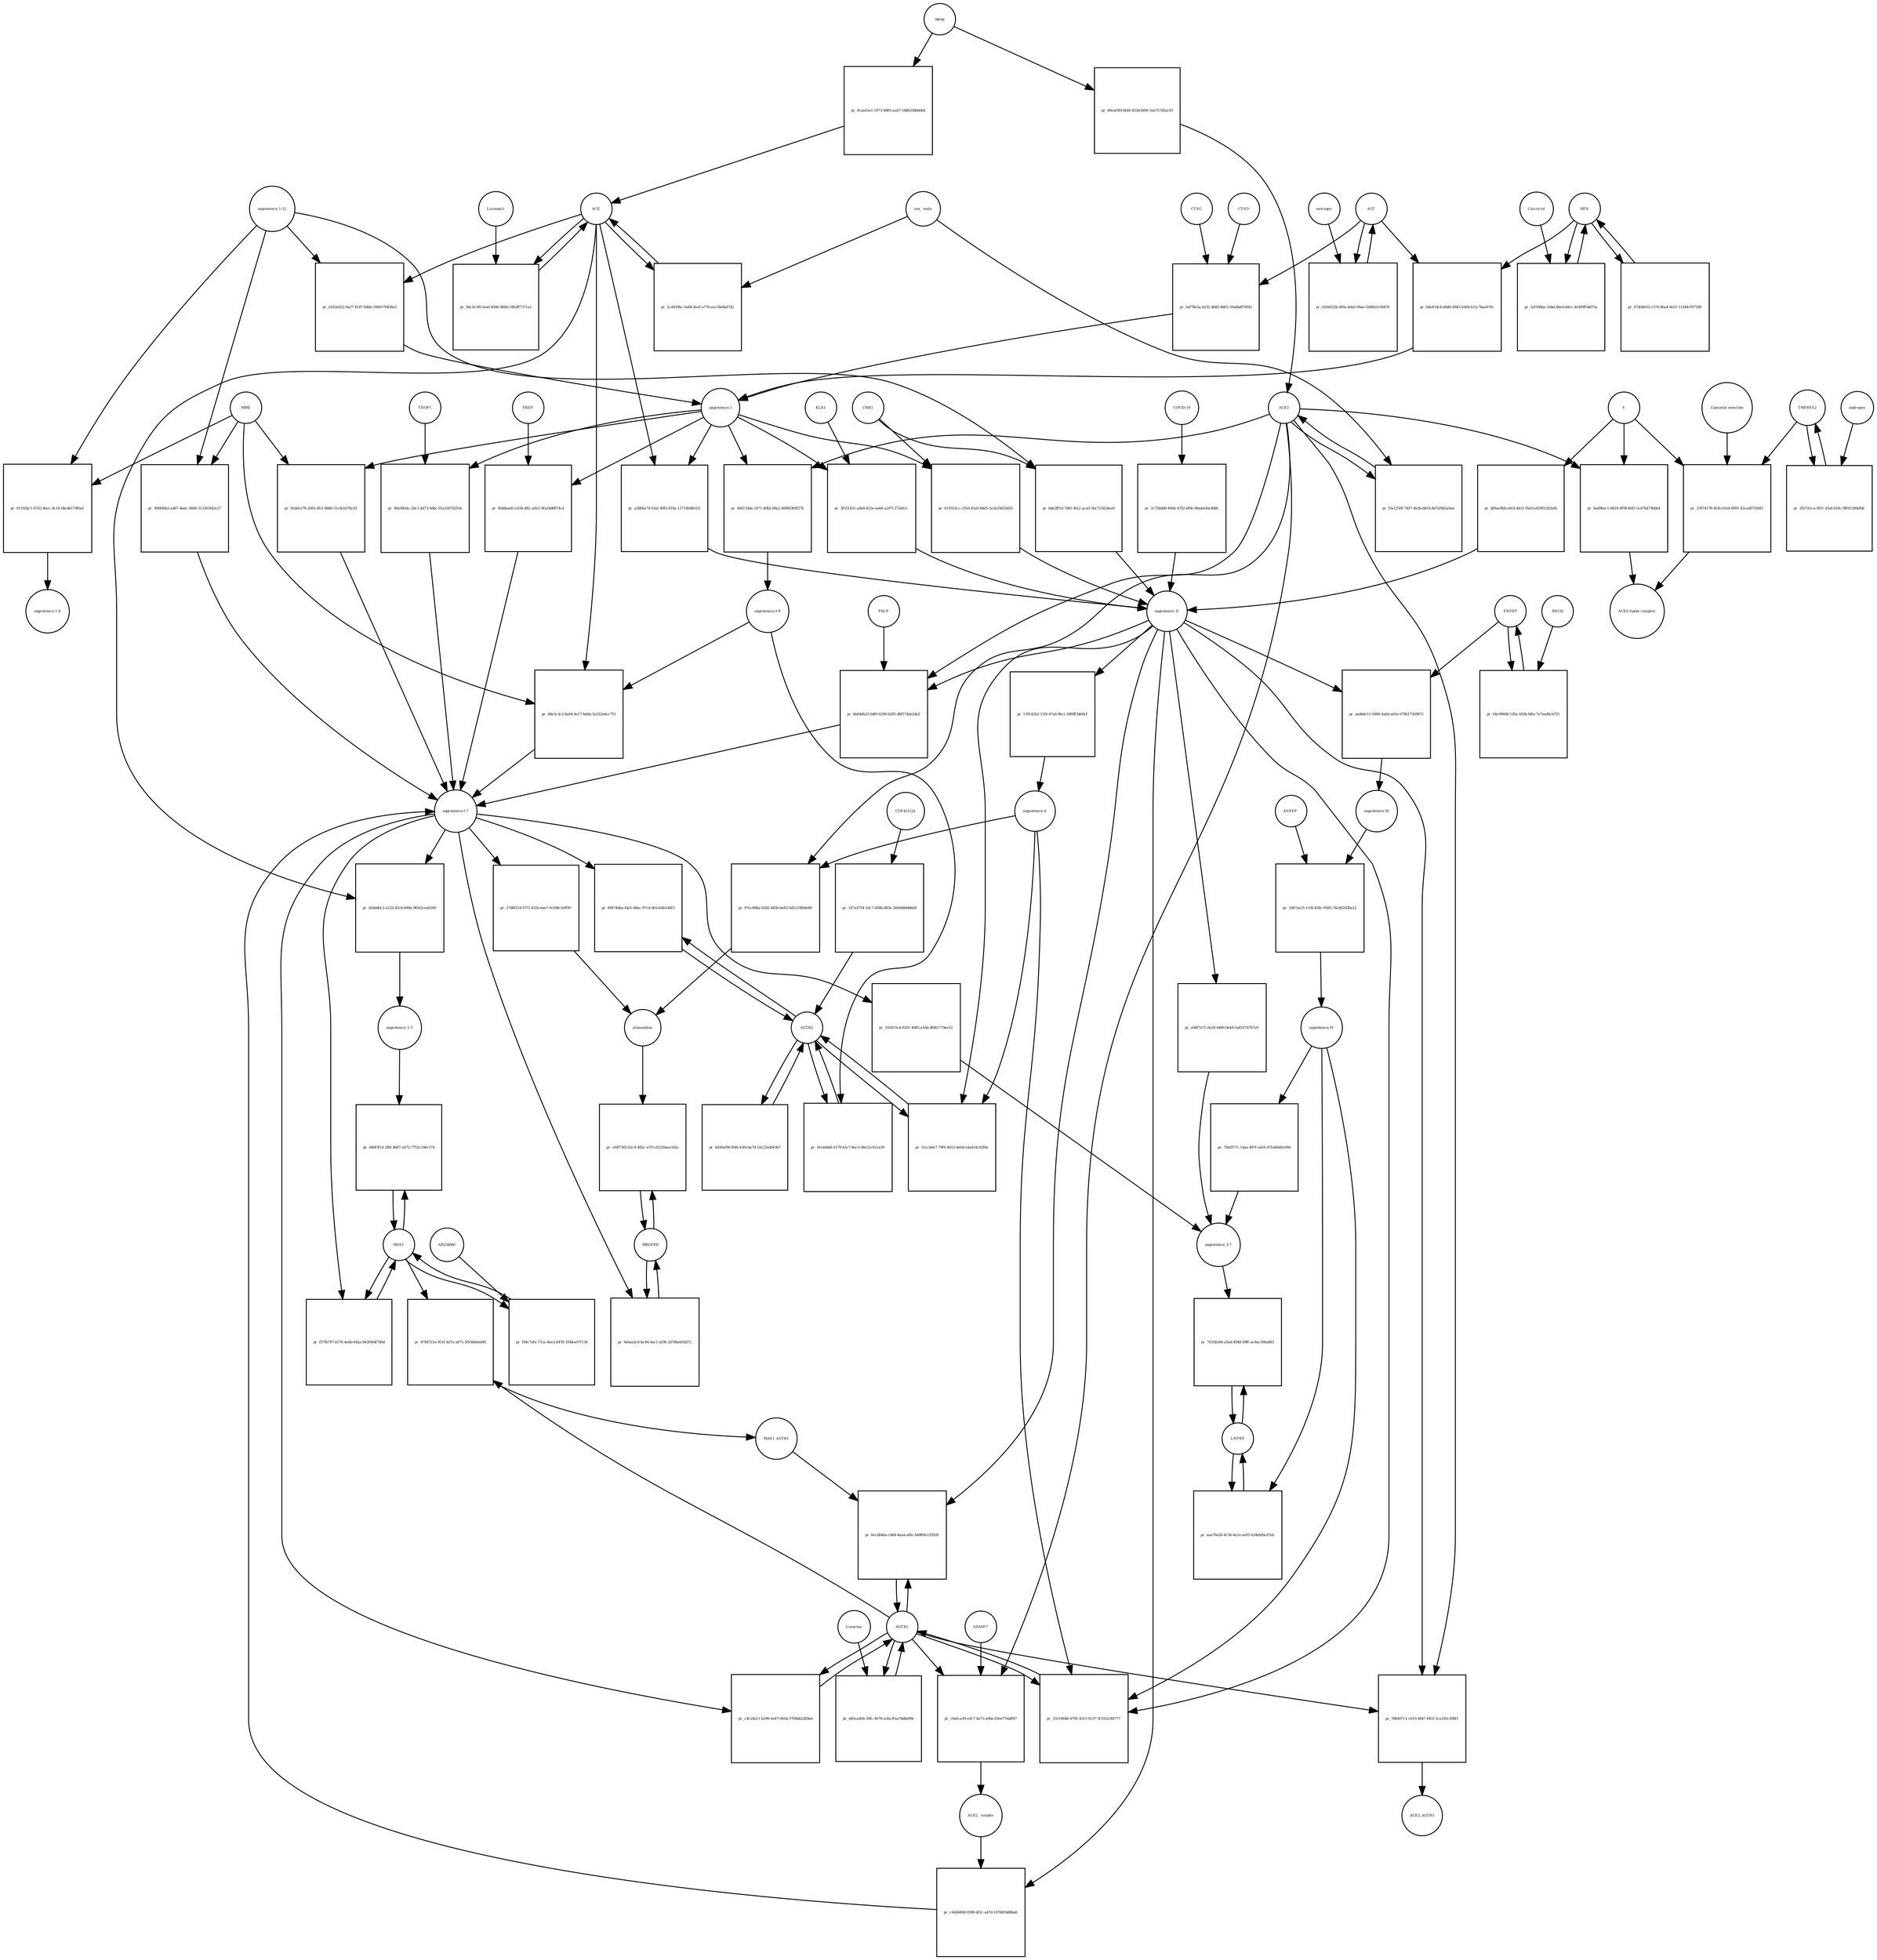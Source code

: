 strict digraph  {
"angiotensin I" [annotation="urn_miriam_obo.chebi_CHEBI%3A2718", bipartite=0, cls="simple chemical", fontsize=4, label="angiotensin I", shape=circle];
"pr_a28b0a74-63af-4f85-819a-13719fd46331" [annotation="", bipartite=1, cls=process, fontsize=4, label="pr_a28b0a74-63af-4f85-819a-13719fd46331", shape=square];
"angiotensin II" [annotation="urn_miriam_obo.chebi_CHEBI%3A2718", bipartite=0, cls="simple chemical", fontsize=4, label="angiotensin II", shape=circle];
ACE [annotation="urn_miriam_hgnc_HGNC%3A2707", bipartite=0, cls=macromolecule, fontsize=4, label=ACE, shape=circle];
"pr_4841336a-1471-40b2-b9a2-46f80369f27b" [annotation="", bipartite=1, cls=process, fontsize=4, label="pr_4841336a-1471-40b2-b9a2-46f80369f27b", shape=square];
"angiotensin I-9" [annotation="urn_miriam_obo.chebi_CHEBI%3A80128", bipartite=0, cls="simple chemical", fontsize=4, label="angiotensin I-9", shape=circle];
ACE2 [annotation="urn_miriam_hgnc_HGNC%3A13557", bipartite=0, cls=macromolecule, fontsize=4, label=ACE2, shape=circle];
"pr_d6e3c3c2-8a94-4e17-bdda-5e222e4cc751" [annotation="", bipartite=1, cls=process, fontsize=4, label="pr_d6e3c3c2-8a94-4e17-bdda-5e222e4cc751", shape=square];
"angiotensin I-7" [annotation="urn_miriam_obo.chebi_CHEBI%3A55438", bipartite=0, cls="simple chemical", fontsize=4, label="angiotensin I-7", shape=circle];
MME [annotation="urn_miriam_hgnc_HGNC%3A7154", bipartite=0, cls=macromolecule, fontsize=4, label=MME, shape=circle];
"pr_bb844b25-6df0-4299-b285-dbf574ab24a2" [annotation="", bipartite=1, cls=process, fontsize=4, label="pr_bb844b25-6df0-4299-b285-dbf574ab24a2", shape=square];
PRCP [annotation="urn_miriam_hgnc_HGNC%3A9344", bipartite=0, cls=macromolecule, fontsize=4, label=PRCP, shape=circle];
"pr_d2ddd0c2-a21d-45cb-b98a-9f0e2cea6266" [annotation="", bipartite=1, cls=process, fontsize=4, label="pr_d2ddd0c2-a21d-45cb-b98a-9f0e2cea6266", shape=square];
"angiotensin 1-5" [annotation="urn_miriam_obo.chebi_CHEBI%3A80129", bipartite=0, cls="simple chemical", fontsize=4, label="angiotensin 1-5", shape=circle];
REN [annotation="urn_miriam_hgnc_HGNC%3A9958", bipartite=0, cls=macromolecule, fontsize=4, label=REN, shape=circle];
"pr_5ef596ba-1bbd-4be4-b9cc-81499f54d75a" [annotation="", bipartite=1, cls="omitted process", fontsize=4, label="pr_5ef596ba-1bbd-4be4-b9cc-81499f54d75a", shape=square];
Calcitriol [annotation="urn_miriam_obo.chebi_CHEBI%3A17823", bipartite=0, cls="simple chemical", fontsize=4, label=Calcitriol, shape=circle];
AGT [annotation="urn_miriam_hgnc_HGNC%3A333", bipartite=0, cls=macromolecule, fontsize=4, label=AGT, shape=circle];
"pr_b4e47dc4-d0d6-4945-b384-615c7bae976c" [annotation="", bipartite=1, cls=process, fontsize=4, label="pr_b4e47dc4-d0d6-4945-b384-615c7bae976c", shape=square];
"pr_9cb0ce78-2065-4fcf-8b80-31c8cb576c02" [annotation="", bipartite=1, cls=process, fontsize=4, label="pr_9cb0ce78-2065-4fcf-8b80-31c8cb576c02", shape=square];
MAS1 [annotation="urn_miriam_hgnc_HGNC%3A6899", bipartite=0, cls=macromolecule, fontsize=4, label=MAS1, shape=circle];
"pr_b06f3f14-2fbf-4b07-a472-7752c196c174" [annotation="", bipartite=1, cls=process, fontsize=4, label="pr_b06f3f14-2fbf-4b07-a472-7752c196c174", shape=square];
"pr_27d6f51d-f373-432b-bae7-fe508c3eff95" [annotation="", bipartite=1, cls=process, fontsize=4, label="pr_27d6f51d-f373-432b-bae7-fe508c3eff95", shape=square];
alamandine [annotation="", bipartite=0, cls="simple chemical", fontsize=4, label=alamandine, shape=circle];
"pr_139142b2-135f-47a0-8fe1-24f0ff34b9cf" [annotation="", bipartite=1, cls=process, fontsize=4, label="pr_139142b2-135f-47a0-8fe1-24f0ff34b9cf", shape=square];
"angiotensin A" [annotation="urn_miriam_kegg.compound_C20970", bipartite=0, cls="simple chemical", fontsize=4, label="angiotensin A", shape=circle];
"pr_97ec808a-02d2-483b-be82-0d5125fb9e86" [annotation="", bipartite=1, cls=process, fontsize=4, label="pr_97ec808a-02d2-483b-be82-0d5125fb9e86", shape=square];
"pr_aa4b4c11-0d06-4a6d-a65e-679b17269872" [annotation="", bipartite=1, cls=process, fontsize=4, label="pr_aa4b4c11-0d06-4a6d-a65e-679b17269872", shape=square];
"angiotensin III" [annotation="urn_miriam_obo.chebi_CHEBI%3A89666", bipartite=0, cls="simple chemical", fontsize=4, label="angiotensin III", shape=circle];
ENPEP [annotation="", bipartite=0, cls=macromolecule, fontsize=4, label=ENPEP, shape=circle];
"pr_1b67ae35-1cf8-458c-95d5-74cb02d30a22" [annotation="", bipartite=1, cls=process, fontsize=4, label="pr_1b67ae35-1cf8-458c-95d5-74cb02d30a22", shape=square];
"angiotensin IV" [annotation="urn_miriam_pubmed_32333398|urn_miriam_obo.chebi_CHEBI%3A80127", bipartite=0, cls="simple chemical", fontsize=4, label="angiotensin IV", shape=circle];
"ANPEP " [annotation="urn_miriam_hgnc_HGNC%3A500", bipartite=0, cls=macromolecule, fontsize=4, label="ANPEP ", shape=circle];
CGP42112A [annotation="urn_miriam_obo.chebi_CHEBI%3A147302", bipartite=0, cls="simple chemical", fontsize=4, label=CGP42112A, shape=circle];
"pr_187a2754-1dc7-458b-883e-26b0b8ddbb84" [annotation="", bipartite=1, cls=process, fontsize=4, label="pr_187a2754-1dc7-458b-883e-26b0b8ddbb84", shape=square];
AGTR2 [annotation="urn_miriam_hgnc_HGNC%3A338", bipartite=0, cls=macromolecule, fontsize=4, label=AGTR2, shape=circle];
"pr_07d04b33-c574-46a4-9e51-11444cf97299" [annotation="", bipartite=1, cls=process, fontsize=4, label="pr_07d04b33-c574-46a4-9e51-11444cf97299", shape=square];
"pr_c6afca39-e417-4e73-a90a-03ee77daff87" [annotation="", bipartite=1, cls=process, fontsize=4, label="pr_c6afca39-e417-4e73-a90a-03ee77daff87", shape=square];
"ACE2_ soluble" [annotation="urn_miriam_hgnc.symbol_ACE2", bipartite=0, cls=macromolecule, fontsize=4, label="ACE2_ soluble", shape=circle];
ADAM17 [annotation="urn_miriam_hgnc_HGNC%3A195", bipartite=0, cls=macromolecule, fontsize=4, label=ADAM17, shape=circle];
AGTR1 [annotation="urn_miriam_hgnc_HGNC%3A336", bipartite=0, cls=macromolecule, fontsize=4, label=AGTR1, shape=circle];
"pr_52ccb6e7-70f9-4653-9a6d-e4ad14c02f0e" [annotation="", bipartite=1, cls=process, fontsize=4, label="pr_52ccb6e7-70f9-4653-9a6d-e4ad14c02f0e", shape=square];
"pr_40eaf5f0-bfd4-433d-bf08-3ab757d52c03" [annotation="", bipartite=1, cls=process, fontsize=4, label="pr_40eaf5f0-bfd4-433d-bf08-3ab757d52c03", shape=square];
aging [annotation="urn_miriam_obo.go_GO%3A0007568", bipartite=0, cls=phenotype, fontsize=4, label=aging, shape=circle];
MRGPRD [annotation="urn_miriam_hgnc_HGNC%3A29626", bipartite=0, cls=macromolecule, fontsize=4, label=MRGPRD, shape=circle];
"pr_cfdf7362-b2c9-482c-a7f5-d2220aea342e" [annotation="", bipartite=1, cls=process, fontsize=4, label="pr_cfdf7362-b2c9-482c-a7f5-d2220aea342e", shape=square];
"pr_c4449d08-0398-4f2c-a47d-197d859d8ba8" [annotation="", bipartite=1, cls=process, fontsize=4, label="pr_c4449d08-0398-4f2c-a47d-197d859d8ba8", shape=square];
"pr_9caa41e1-1973-4983-aed7-18d6258bb0bd" [annotation="", bipartite=1, cls=process, fontsize=4, label="pr_9caa41e1-1973-4983-aed7-18d6258bb0bd", shape=square];
"pr_f2e1250f-7497-4b2b-b818-8d7af0b5a9aa" [annotation="", bipartite=1, cls=process, fontsize=4, label="pr_f2e1250f-7497-4b2b-b818-8d7af0b5a9aa", shape=square];
"sex_ male" [annotation=urn_miriam_mesh_D008297, bipartite=0, cls=phenotype, fontsize=4, label="sex_ male", shape=circle];
"pr_bf8ae9b8-e9c6-4411-95e9-e82f622d3afb" [annotation="", bipartite=1, cls=process, fontsize=4, label="pr_bf8ae9b8-e9c6-4411-95e9-e82f622d3afb", shape=square];
S [annotation="urn_miriam_uniprot_P0DTC2|urn_miriam_uniprot_P59594", bipartite=0, cls=macromolecule, fontsize=4, label=S, shape=circle];
"pr_5c4439bc-5e68-4eef-a77b-eec5b64af7d2" [annotation="", bipartite=1, cls=process, fontsize=4, label="pr_5c4439bc-5e68-4eef-a77b-eec5b64af7d2", shape=square];
"pr_5311664b-4795-4315-9137-5f1032344777" [annotation="", bipartite=1, cls=process, fontsize=4, label="pr_5311664b-4795-4315-9137-5f1032344777", shape=square];
"pr_586407c1-c610-4847-841f-5ca165c208f1" [annotation="", bipartite=1, cls=process, fontsize=4, label="pr_586407c1-c610-4847-841f-5ca165c208f1", shape=square];
ACE2_AGTR1 [annotation=urn_miriam_pubmed_25225202, bipartite=0, cls=complex, fontsize=4, label=ACE2_AGTR1, shape=circle];
"pr_6ed9bec1-b824-4f98-b0f1-5c67b47466b4" [annotation="", bipartite=1, cls=process, fontsize=4, label="pr_6ed9bec1-b824-4f98-b0f1-5c67b47466b4", shape=square];
"ACE2-Spike complex" [annotation=urn_miriam_pubmed_32275855, bipartite=0, cls=complex, fontsize=4, label="ACE2-Spike complex", shape=circle];
"pr_2c756dd8-4966-4702-bf9e-96a4e00a3686" [annotation="", bipartite=1, cls=process, fontsize=4, label="pr_2c756dd8-4966-4702-bf9e-96a4e00a3686", shape=square];
"COVID-19" [annotation="urn_miriam_taxonomy_2697049|urn_miriam_mesh_C000657245", bipartite=0, cls=phenotype, fontsize=4, label="COVID-19", shape=circle];
"angiotensin 1-12" [annotation=urn_miriam_pubmed_27465904, bipartite=0, cls="simple chemical", fontsize=4, label="angiotensin 1-12", shape=circle];
"pr_bde2ff10-7d81-4fe2-aca0-5bc715654ea9" [annotation="", bipartite=1, cls=process, fontsize=4, label="pr_bde2ff10-7d81-4fe2-aca0-5bc715654ea9", shape=square];
CMA1 [annotation="urn_miriam_hgnc_HGNC%3A2097", bipartite=0, cls=macromolecule, fontsize=4, label=CMA1, shape=circle];
TMPRSS2 [annotation="urn_miriam_hgnc_HGNC%3A11876", bipartite=0, cls=macromolecule, fontsize=4, label=TMPRSS2, shape=circle];
"pr_2927d1ce-9f51-45af-b59c-9ffd1589afb6" [annotation="", bipartite=1, cls="omitted process", fontsize=4, label="pr_2927d1ce-9f51-45af-b59c-9ffd1589afb6", shape=square];
androgen [annotation="urn_miriam_obo.chebi_CHEBI%3A50113", bipartite=0, cls="simple chemical", fontsize=4, label=androgen, shape=circle];
"pr_6264522b-4f9a-4da0-90ae-544825c04476" [annotation="", bipartite=1, cls="omitted process", fontsize=4, label="pr_6264522b-4f9a-4da0-90ae-544825c04476", shape=square];
estrogen [annotation="urn_miriam_obo.chebi_CHEBI%3A50114", bipartite=0, cls="simple chemical", fontsize=4, label=estrogen, shape=circle];
"pr_91102bc1-d7d3-4bcc-9c18-0bc4617df0a5" [annotation="", bipartite=1, cls=process, fontsize=4, label="pr_91102bc1-d7d3-4bcc-9c18-0bc4617df0a5", shape=square];
"angiotensin 1-4" [annotation=urn_miriam_pubmed_22490446, bipartite=0, cls="simple chemical", fontsize=4, label="angiotensin 1-4", shape=circle];
"pr_8784721e-951f-4d7a-a675-3f9366efe6fb" [annotation="", bipartite=1, cls=process, fontsize=4, label="pr_8784721e-951f-4d7a-a675-3f9366efe6fb", shape=square];
MAS1_AGTR1 [annotation=urn_miriam_pubmed_15809376, bipartite=0, cls=complex, fontsize=4, label=MAS1_AGTR1, shape=circle];
"pr_6ecbb46a-cb64-4aaa-af6c-b6869e133928" [annotation="", bipartite=1, cls=process, fontsize=4, label="pr_6ecbb46a-cb64-4aaa-af6c-b6869e133928", shape=square];
"pr_84c0c5f6-fea0-4006-800d-18b3ff7371a1" [annotation="", bipartite=1, cls=process, fontsize=4, label="pr_84c0c5f6-fea0-4006-800d-18b3ff7371a1", shape=square];
Lisinopril [annotation="urn_miriam_obo.chebi_CHEBI%3A43755", bipartite=0, cls="simple chemical", fontsize=4, label=Lisinopril, shape=circle];
"pr_d162a922-0a27-41d7-8dbb-2489170438a5" [annotation="", bipartite=1, cls=process, fontsize=4, label="pr_d162a922-0a27-41d7-8dbb-2489170438a5", shape=square];
LNPEP [annotation="urn_miriam_hgnc_HGNC%3A6656", bipartite=0, cls=macromolecule, fontsize=4, label=LNPEP, shape=circle];
"pr_aaa76a26-8c56-4a1e-ae05-b34ebfbcd7eb" [annotation="", bipartite=1, cls=process, fontsize=4, label="pr_aaa76a26-8c56-4a1e-ae05-b34ebfbcd7eb", shape=square];
"pr_900bfbb3-a467-4ebc-9660-313363f42e27" [annotation="", bipartite=1, cls=process, fontsize=4, label="pr_900bfbb3-a467-4ebc-9660-313363f42e27", shape=square];
"pr_f04c7efe-731a-4ee3-b478-1f0bee07f158" [annotation="", bipartite=1, cls=process, fontsize=4, label="pr_f04c7efe-731a-4ee3-b478-1f0bee07f158", shape=square];
AR234960 [annotation="urn_miriam_pubchem.compound_146025955", bipartite=0, cls="simple chemical", fontsize=4, label=AR234960, shape=circle];
"pr_64c09608-120a-450b-bffa-7e7eed9cb725" [annotation="", bipartite=1, cls=process, fontsize=4, label="pr_64c09608-120a-450b-bffa-7e7eed9cb725", shape=square];
RB150 [annotation="", bipartite=0, cls="simple chemical", fontsize=4, label=RB150, shape=circle];
"pr_0af78e5a-b232-4b82-8d01-59abbdf76f42" [annotation="", bipartite=1, cls=process, fontsize=4, label="pr_0af78e5a-b232-4b82-8d01-59abbdf76f42", shape=square];
CTSD [annotation="urn_miriam_hgnc_HGNC%3A2529", bipartite=0, cls=macromolecule, fontsize=4, label=CTSD, shape=circle];
CTSG [annotation="urn_miriam_hgnc_HGNC%3A2532", bipartite=0, cls=macromolecule, fontsize=4, label=CTSG, shape=circle];
"pr_619333cc-255d-45a0-b8d5-3a3a29d10d20" [annotation="", bipartite=1, cls=process, fontsize=4, label="pr_619333cc-255d-45a0-b8d5-3a3a29d10d20", shape=square];
"pr_3f551431-a0e8-425e-ae66-a297c272d41c" [annotation="", bipartite=1, cls=process, fontsize=4, label="pr_3f551431-a0e8-425e-ae66-a297c272d41c", shape=square];
KLK1 [annotation="urn_miriam_hgnc_HGNC%3A6357|urn_miriam_pubmed_6555043", bipartite=0, cls=macromolecule, fontsize=4, label=KLK1, shape=circle];
"pr_80a940dc-2bc3-4d73-9dbc-91a33076293e" [annotation="", bipartite=1, cls=process, fontsize=4, label="pr_80a940dc-2bc3-4d73-9dbc-91a33076293e", shape=square];
THOP1 [annotation="urn_miriam_hgnc_HGNC%3A11793", bipartite=0, cls=macromolecule, fontsize=4, label=THOP1, shape=circle];
"pr_80d8eed5-e934-4ffc-a0e2-9fa24d6974c4" [annotation="", bipartite=1, cls=process, fontsize=4, label="pr_80d8eed5-e934-4ffc-a0e2-9fa24d6974c4", shape=square];
PREP [annotation="urn_miriam_hgnc_HGNC%3A9358", bipartite=0, cls=macromolecule, fontsize=4, label=PREP, shape=circle];
"pr_d45ead56-39fc-4076-a5fa-ffaa7bdb609c" [annotation="", bipartite=1, cls=process, fontsize=4, label="pr_d45ead56-39fc-4076-a5fa-ffaa7bdb609c", shape=square];
Losartan [annotation="urn_miriam_obo.chebi_CHEBI%3A6541", bipartite=0, cls="simple chemical", fontsize=4, label=Losartan, shape=circle];
"pr_c4c24a11-b290-4a47-945d-3704bb22b9ad" [annotation="", bipartite=1, cls=process, fontsize=4, label="pr_c4c24a11-b290-4a47-945d-3704bb22b9ad", shape=square];
"pr_6d36ef96-ff46-43f4-be7d-16c22ed063b7" [annotation="", bipartite=1, cls=process, fontsize=4, label="pr_6d36ef96-ff46-43f4-be7d-16c22ed063b7", shape=square];
"pr_89474dba-f4e5-48ac-97cd-d01e64b144f3" [annotation="", bipartite=1, cls=process, fontsize=4, label="pr_89474dba-f4e5-48ac-97cd-d01e64b144f3", shape=square];
"pr_41e4d4bf-6179-43c7-8ec5-06e21c621a39" [annotation="", bipartite=1, cls=process, fontsize=4, label="pr_41e4d4bf-6179-43c7-8ec5-06e21c621a39", shape=square];
"pr_f57fb787-b176-4e6b-842a-843f964f780d" [annotation="", bipartite=1, cls=process, fontsize=4, label="pr_f57fb787-b176-4e6b-842a-843f964f780d", shape=square];
"pr_9e6aa2c6-bc44-4ec1-af36-2d78beb92d72" [annotation="", bipartite=1, cls=process, fontsize=4, label="pr_9e6aa2c6-bc44-4ec1-af36-2d78beb92d72", shape=square];
"pr_105415cd-9201-4085-a16d-dfd61779ea12" [annotation="", bipartite=1, cls=process, fontsize=4, label="pr_105415cd-9201-4085-a16d-dfd61779ea12", shape=square];
"angiotensin 3-7" [annotation=urn_miriam_pubmed_30934934, bipartite=0, cls="simple chemical", fontsize=4, label="angiotensin 3-7", shape=circle];
"pr_a96f7a71-0e20-4489-9e44-5a61074787e0" [annotation="", bipartite=1, cls=process, fontsize=4, label="pr_a96f7a71-0e20-4489-9e44-5a61074787e0", shape=square];
"pr_70af8771-14aa-497f-a416-87b360d5c094" [annotation="", bipartite=1, cls=process, fontsize=4, label="pr_70af8771-14aa-497f-a416-87b360d5c094", shape=square];
"pr_33974178-f43b-4164-8991-82cad07266f2" [annotation="", bipartite=1, cls="omitted process", fontsize=4, label="pr_33974178-f43b-4164-8991-82cad07266f2", shape=square];
"Camostat mesilate" [annotation="urn_miriam_obo.chebi_CHEBI%3A135632", bipartite=0, cls="simple chemical", fontsize=4, label="Camostat mesilate", shape=circle];
"pr_7635b584-a5ed-4948-99ff-ac9ac596a883" [annotation="", bipartite=1, cls=process, fontsize=4, label="pr_7635b584-a5ed-4948-99ff-ac9ac596a883", shape=square];
"angiotensin I" -> "pr_a28b0a74-63af-4f85-819a-13719fd46331"  [annotation="", interaction_type=consumption];
"angiotensin I" -> "pr_4841336a-1471-40b2-b9a2-46f80369f27b"  [annotation="", interaction_type=consumption];
"angiotensin I" -> "pr_9cb0ce78-2065-4fcf-8b80-31c8cb576c02"  [annotation="", interaction_type=consumption];
"angiotensin I" -> "pr_619333cc-255d-45a0-b8d5-3a3a29d10d20"  [annotation="", interaction_type=consumption];
"angiotensin I" -> "pr_3f551431-a0e8-425e-ae66-a297c272d41c"  [annotation="", interaction_type=consumption];
"angiotensin I" -> "pr_80a940dc-2bc3-4d73-9dbc-91a33076293e"  [annotation="", interaction_type=consumption];
"angiotensin I" -> "pr_80d8eed5-e934-4ffc-a0e2-9fa24d6974c4"  [annotation="", interaction_type=consumption];
"pr_a28b0a74-63af-4f85-819a-13719fd46331" -> "angiotensin II"  [annotation="", interaction_type=production];
"angiotensin II" -> "pr_bb844b25-6df0-4299-b285-dbf574ab24a2"  [annotation="", interaction_type=consumption];
"angiotensin II" -> "pr_139142b2-135f-47a0-8fe1-24f0ff34b9cf"  [annotation="", interaction_type=consumption];
"angiotensin II" -> "pr_aa4b4c11-0d06-4a6d-a65e-679b17269872"  [annotation="", interaction_type=consumption];
"angiotensin II" -> "pr_52ccb6e7-70f9-4653-9a6d-e4ad14c02f0e"  [annotation="urn_miriam_pubmed_17630322|urn_miriam_taxonomy_9606|urn_miriam_pubmed_17138938", interaction_type=stimulation];
"angiotensin II" -> "pr_c4449d08-0398-4f2c-a47d-197d859d8ba8"  [annotation="", interaction_type=consumption];
"angiotensin II" -> "pr_5311664b-4795-4315-9137-5f1032344777"  [annotation="urn_miriam_pubmed_17630322|urn_miriam_taxonomy_40674|urn_miriam_pubmed_26497614|urn_miriam_pubmed_32333398|urn_miriam_pubmed_17138938", interaction_type=stimulation];
"angiotensin II" -> "pr_586407c1-c610-4847-841f-5ca165c208f1"  [annotation="urn_miriam_pubmed_25225202|urn_miriam_taxonomy_40674", interaction_type=inhibition];
"angiotensin II" -> "pr_6ecbb46a-cb64-4aaa-af6c-b6869e133928"  [annotation="urn_miriam_pubmed_15809376|urn_miriam_taxonomy_40674", interaction_type=stimulation];
"angiotensin II" -> "pr_a96f7a71-0e20-4489-9e44-5a61074787e0"  [annotation="", interaction_type=consumption];
ACE -> "pr_a28b0a74-63af-4f85-819a-13719fd46331"  [annotation="urn_miriam_taxonomy_9606|urn_miriam_pubmed_190881|urn_miriam_pubmed_10969042", interaction_type=catalysis];
ACE -> "pr_d6e3c3c2-8a94-4e17-bdda-5e222e4cc751"  [annotation="urn_miriam_pubmed_15283675|urn_miriam_taxonomy_9606", interaction_type=catalysis];
ACE -> "pr_d2ddd0c2-a21d-45cb-b98a-9f0e2cea6266"  [annotation="urn_miriam_pubmed_10969042|urn_miriam_taxonomy_9606", interaction_type=catalysis];
ACE -> "pr_5c4439bc-5e68-4eef-a77b-eec5b64af7d2"  [annotation="", interaction_type=consumption];
ACE -> "pr_84c0c5f6-fea0-4006-800d-18b3ff7371a1"  [annotation="", interaction_type=consumption];
ACE -> "pr_d162a922-0a27-41d7-8dbb-2489170438a5"  [annotation="urn_miriam_pubmed_22490446|urn_miriam_taxonomy_10116", interaction_type=catalysis];
"pr_4841336a-1471-40b2-b9a2-46f80369f27b" -> "angiotensin I-9"  [annotation="", interaction_type=production];
"angiotensin I-9" -> "pr_d6e3c3c2-8a94-4e17-bdda-5e222e4cc751"  [annotation="", interaction_type=consumption];
"angiotensin I-9" -> "pr_41e4d4bf-6179-43c7-8ec5-06e21c621a39"  [annotation="urn_miriam_pubmed_30048754|urn_miriam_taxonomy_10116", interaction_type=stimulation];
ACE2 -> "pr_4841336a-1471-40b2-b9a2-46f80369f27b"  [annotation="urn_miriam_pubmed_10969042|urn_miriam_taxonomy_9606", interaction_type=catalysis];
ACE2 -> "pr_bb844b25-6df0-4299-b285-dbf574ab24a2"  [annotation="urn_miriam_taxonomy_10090|urn_miriam_pubmed_23392115", interaction_type=catalysis];
ACE2 -> "pr_97ec808a-02d2-483b-be82-0d5125fb9e86"  [annotation="urn_miriam_pubmed_23446738|urn_miriam_taxonomy_9606", interaction_type=catalysis];
ACE2 -> "pr_c6afca39-e417-4e73-a90a-03ee77daff87"  [annotation="", interaction_type=consumption];
ACE2 -> "pr_f2e1250f-7497-4b2b-b818-8d7af0b5a9aa"  [annotation="", interaction_type=consumption];
ACE2 -> "pr_586407c1-c610-4847-841f-5ca165c208f1"  [annotation="", interaction_type=consumption];
ACE2 -> "pr_6ed9bec1-b824-4f98-b0f1-5c67b47466b4"  [annotation="", interaction_type=consumption];
"pr_d6e3c3c2-8a94-4e17-bdda-5e222e4cc751" -> "angiotensin I-7"  [annotation="", interaction_type=production];
"angiotensin I-7" -> "pr_d2ddd0c2-a21d-45cb-b98a-9f0e2cea6266"  [annotation="", interaction_type=consumption];
"angiotensin I-7" -> "pr_27d6f51d-f373-432b-bae7-fe508c3eff95"  [annotation="", interaction_type=consumption];
"angiotensin I-7" -> "pr_c4c24a11-b290-4a47-945d-3704bb22b9ad"  [annotation="urn_miriam_pubmed_29928987|urn_miriam_taxonomy_9606", interaction_type=inhibition];
"angiotensin I-7" -> "pr_89474dba-f4e5-48ac-97cd-d01e64b144f3"  [annotation="urn_miriam_pubmed_15767466|urn_miriam_taxonomy_10116", interaction_type=stimulation];
"angiotensin I-7" -> "pr_f57fb787-b176-4e6b-842a-843f964f780d"  [annotation="urn_miriam_pubmed_27217404|urn_miriam_taxonomy_9606", interaction_type=stimulation];
"angiotensin I-7" -> "pr_9e6aa2c6-bc44-4ec1-af36-2d78beb92d72"  [annotation="urn_miriam_pubmed_27217404|urn_miriam_taxonomy_9606", interaction_type=stimulation];
"angiotensin I-7" -> "pr_105415cd-9201-4085-a16d-dfd61779ea12"  [annotation="", interaction_type=consumption];
MME -> "pr_d6e3c3c2-8a94-4e17-bdda-5e222e4cc751"  [annotation="urn_miriam_pubmed_15283675|urn_miriam_taxonomy_9606", interaction_type=catalysis];
MME -> "pr_9cb0ce78-2065-4fcf-8b80-31c8cb576c02"  [annotation="urn_miriam_taxonomy_9606|urn_miriam_pubmed_15283675", interaction_type=catalysis];
MME -> "pr_91102bc1-d7d3-4bcc-9c18-0bc4617df0a5"  [annotation="urn_miriam_pubmed_22490446|urn_miriam_taxonomy_10116", interaction_type=catalysis];
MME -> "pr_900bfbb3-a467-4ebc-9660-313363f42e27"  [annotation="urn_miriam_pubmed_22490446|urn_miriam_taxonomy_10116", interaction_type=catalysis];
"pr_bb844b25-6df0-4299-b285-dbf574ab24a2" -> "angiotensin I-7"  [annotation="", interaction_type=production];
PRCP -> "pr_bb844b25-6df0-4299-b285-dbf574ab24a2"  [annotation="urn_miriam_taxonomy_10090|urn_miriam_pubmed_23392115", interaction_type=catalysis];
"pr_d2ddd0c2-a21d-45cb-b98a-9f0e2cea6266" -> "angiotensin 1-5"  [annotation="", interaction_type=production];
"angiotensin 1-5" -> "pr_b06f3f14-2fbf-4b07-a472-7752c196c174"  [annotation="urn_miriam_pubmed_27660028|urn_miriam_taxonomy_10116|urn_miriam_taxonomy_9606|urn_miriam_pubmed_27217404", interaction_type=stimulation];
REN -> "pr_5ef596ba-1bbd-4be4-b9cc-81499f54d75a"  [annotation="", interaction_type=consumption];
REN -> "pr_b4e47dc4-d0d6-4945-b384-615c7bae976c"  [annotation="urn_miriam_pubmed_10585461|urn_miriam_pubmed_30934934|urn_miriam_pubmed_6172448|urn_miriam_taxonomy_9606", interaction_type=catalysis];
REN -> "pr_07d04b33-c574-46a4-9e51-11444cf97299"  [annotation="", interaction_type=consumption];
"pr_5ef596ba-1bbd-4be4-b9cc-81499f54d75a" -> REN  [annotation="", interaction_type=production];
Calcitriol -> "pr_5ef596ba-1bbd-4be4-b9cc-81499f54d75a"  [annotation="", interaction_type=inhibition];
AGT -> "pr_b4e47dc4-d0d6-4945-b384-615c7bae976c"  [annotation="", interaction_type=consumption];
AGT -> "pr_6264522b-4f9a-4da0-90ae-544825c04476"  [annotation="", interaction_type=consumption];
AGT -> "pr_0af78e5a-b232-4b82-8d01-59abbdf76f42"  [annotation="", interaction_type=consumption];
"pr_b4e47dc4-d0d6-4945-b384-615c7bae976c" -> "angiotensin I"  [annotation="", interaction_type=production];
"pr_9cb0ce78-2065-4fcf-8b80-31c8cb576c02" -> "angiotensin I-7"  [annotation="", interaction_type=production];
MAS1 -> "pr_b06f3f14-2fbf-4b07-a472-7752c196c174"  [annotation="", interaction_type=consumption];
MAS1 -> "pr_8784721e-951f-4d7a-a675-3f9366efe6fb"  [annotation="", interaction_type=consumption];
MAS1 -> "pr_f04c7efe-731a-4ee3-b478-1f0bee07f158"  [annotation="", interaction_type=consumption];
MAS1 -> "pr_f57fb787-b176-4e6b-842a-843f964f780d"  [annotation="", interaction_type=consumption];
"pr_b06f3f14-2fbf-4b07-a472-7752c196c174" -> MAS1  [annotation="", interaction_type=production];
"pr_27d6f51d-f373-432b-bae7-fe508c3eff95" -> alamandine  [annotation="", interaction_type=production];
alamandine -> "pr_cfdf7362-b2c9-482c-a7f5-d2220aea342e"  [annotation="urn_miriam_pubmed_23446738|urn_miriam_taxonomy_9606", interaction_type=stimulation];
"pr_139142b2-135f-47a0-8fe1-24f0ff34b9cf" -> "angiotensin A"  [annotation="", interaction_type=production];
"angiotensin A" -> "pr_97ec808a-02d2-483b-be82-0d5125fb9e86"  [annotation="", interaction_type=consumption];
"angiotensin A" -> "pr_52ccb6e7-70f9-4653-9a6d-e4ad14c02f0e"  [annotation="urn_miriam_pubmed_17630322|urn_miriam_taxonomy_9606|urn_miriam_pubmed_17138938", interaction_type=stimulation];
"angiotensin A" -> "pr_5311664b-4795-4315-9137-5f1032344777"  [annotation="urn_miriam_pubmed_17630322|urn_miriam_taxonomy_40674|urn_miriam_pubmed_26497614|urn_miriam_pubmed_32333398|urn_miriam_pubmed_17138938", interaction_type=stimulation];
"pr_97ec808a-02d2-483b-be82-0d5125fb9e86" -> alamandine  [annotation="", interaction_type=production];
"pr_aa4b4c11-0d06-4a6d-a65e-679b17269872" -> "angiotensin III"  [annotation="", interaction_type=production];
"angiotensin III" -> "pr_1b67ae35-1cf8-458c-95d5-74cb02d30a22"  [annotation="", interaction_type=consumption];
ENPEP -> "pr_aa4b4c11-0d06-4a6d-a65e-679b17269872"  [annotation="urn_miriam_pubmed_8876246|urn_miriam_taxonomy_10090", interaction_type=catalysis];
ENPEP -> "pr_64c09608-120a-450b-bffa-7e7eed9cb725"  [annotation="", interaction_type=consumption];
"pr_1b67ae35-1cf8-458c-95d5-74cb02d30a22" -> "angiotensin IV"  [annotation="", interaction_type=production];
"angiotensin IV" -> "pr_5311664b-4795-4315-9137-5f1032344777"  [annotation="urn_miriam_pubmed_17630322|urn_miriam_taxonomy_40674|urn_miriam_pubmed_26497614|urn_miriam_pubmed_32333398|urn_miriam_pubmed_17138938", interaction_type=stimulation];
"angiotensin IV" -> "pr_aaa76a26-8c56-4a1e-ae05-b34ebfbcd7eb"  [annotation="urn_miriam_pubmed_11707427|urn_miriam_taxonomy_10090", interaction_type=stimulation];
"angiotensin IV" -> "pr_70af8771-14aa-497f-a416-87b360d5c094"  [annotation="", interaction_type=consumption];
"ANPEP " -> "pr_1b67ae35-1cf8-458c-95d5-74cb02d30a22"  [annotation="urn_miriam_pubmed_8876246|urn_miriam_taxonomy_10090", interaction_type=catalysis];
CGP42112A -> "pr_187a2754-1dc7-458b-883e-26b0b8ddbb84"  [annotation="", interaction_type=consumption];
"pr_187a2754-1dc7-458b-883e-26b0b8ddbb84" -> AGTR2  [annotation="", interaction_type=production];
AGTR2 -> "pr_52ccb6e7-70f9-4653-9a6d-e4ad14c02f0e"  [annotation="", interaction_type=consumption];
AGTR2 -> "pr_6d36ef96-ff46-43f4-be7d-16c22ed063b7"  [annotation="", interaction_type=consumption];
AGTR2 -> "pr_89474dba-f4e5-48ac-97cd-d01e64b144f3"  [annotation="", interaction_type=consumption];
AGTR2 -> "pr_41e4d4bf-6179-43c7-8ec5-06e21c621a39"  [annotation="", interaction_type=consumption];
"pr_07d04b33-c574-46a4-9e51-11444cf97299" -> REN  [annotation="", interaction_type=production];
"pr_c6afca39-e417-4e73-a90a-03ee77daff87" -> "ACE2_ soluble"  [annotation="", interaction_type=production];
"ACE2_ soluble" -> "pr_c4449d08-0398-4f2c-a47d-197d859d8ba8"  [annotation="urn_miriam_pubmed_28512108|urn_miriam_taxonomy_9606", interaction_type=stimulation];
ADAM17 -> "pr_c6afca39-e417-4e73-a90a-03ee77daff87"  [annotation="urn_miriam_pubmed_24227843|urn_miriam_taxonomy_9606|urn_miriam_pubmed_32333398|urn_miriam_pubmed_28512108", interaction_type=catalysis];
AGTR1 -> "pr_c6afca39-e417-4e73-a90a-03ee77daff87"  [annotation="urn_miriam_pubmed_24227843|urn_miriam_taxonomy_9606|urn_miriam_pubmed_32333398|urn_miriam_pubmed_28512108", interaction_type=stimulation];
AGTR1 -> "pr_5311664b-4795-4315-9137-5f1032344777"  [annotation="", interaction_type=consumption];
AGTR1 -> "pr_586407c1-c610-4847-841f-5ca165c208f1"  [annotation="", interaction_type=consumption];
AGTR1 -> "pr_8784721e-951f-4d7a-a675-3f9366efe6fb"  [annotation="", interaction_type=consumption];
AGTR1 -> "pr_6ecbb46a-cb64-4aaa-af6c-b6869e133928"  [annotation="", interaction_type=consumption];
AGTR1 -> "pr_d45ead56-39fc-4076-a5fa-ffaa7bdb609c"  [annotation="", interaction_type=consumption];
AGTR1 -> "pr_c4c24a11-b290-4a47-945d-3704bb22b9ad"  [annotation="", interaction_type=consumption];
"pr_52ccb6e7-70f9-4653-9a6d-e4ad14c02f0e" -> AGTR2  [annotation="", interaction_type=production];
"pr_40eaf5f0-bfd4-433d-bf08-3ab757d52c03" -> ACE2  [annotation="", interaction_type=production];
aging -> "pr_40eaf5f0-bfd4-433d-bf08-3ab757d52c03"  [annotation="urn_miriam_pubmed_20689271|urn_miriam_taxonomy_10116", interaction_type=inhibition];
aging -> "pr_9caa41e1-1973-4983-aed7-18d6258bb0bd"  [annotation="urn_miriam_pubmed_20689271|urn_miriam_taxonomy_10116", interaction_type=stimulation];
MRGPRD -> "pr_cfdf7362-b2c9-482c-a7f5-d2220aea342e"  [annotation="", interaction_type=consumption];
MRGPRD -> "pr_9e6aa2c6-bc44-4ec1-af36-2d78beb92d72"  [annotation="", interaction_type=consumption];
"pr_cfdf7362-b2c9-482c-a7f5-d2220aea342e" -> MRGPRD  [annotation="", interaction_type=production];
"pr_c4449d08-0398-4f2c-a47d-197d859d8ba8" -> "angiotensin I-7"  [annotation="", interaction_type=production];
"pr_9caa41e1-1973-4983-aed7-18d6258bb0bd" -> ACE  [annotation="", interaction_type=production];
"pr_f2e1250f-7497-4b2b-b818-8d7af0b5a9aa" -> ACE2  [annotation="", interaction_type=production];
"sex_ male" -> "pr_f2e1250f-7497-4b2b-b818-8d7af0b5a9aa"  [annotation="urn_miriam_pubmed_26171856|urn_miriam_taxonomy_10116", interaction_type=stimulation];
"sex_ male" -> "pr_5c4439bc-5e68-4eef-a77b-eec5b64af7d2"  [annotation="urn_miriam_pubmed_26171856|urn_miriam_taxonomy_10116", interaction_type=stimulation];
"pr_bf8ae9b8-e9c6-4411-95e9-e82f622d3afb" -> "angiotensin II"  [annotation="", interaction_type=production];
S -> "pr_bf8ae9b8-e9c6-4411-95e9-e82f622d3afb"  [annotation="urn_miriam_pubmed_16007097|urn_miriam_taxonomy_10090", interaction_type=stimulation];
S -> "pr_6ed9bec1-b824-4f98-b0f1-5c67b47466b4"  [annotation="", interaction_type=consumption];
S -> "pr_33974178-f43b-4164-8991-82cad07266f2"  [annotation="", interaction_type=consumption];
"pr_5c4439bc-5e68-4eef-a77b-eec5b64af7d2" -> ACE  [annotation="", interaction_type=production];
"pr_5311664b-4795-4315-9137-5f1032344777" -> AGTR1  [annotation="", interaction_type=production];
"pr_586407c1-c610-4847-841f-5ca165c208f1" -> ACE2_AGTR1  [annotation="", interaction_type=production];
"pr_6ed9bec1-b824-4f98-b0f1-5c67b47466b4" -> "ACE2-Spike complex"  [annotation="", interaction_type=production];
"pr_2c756dd8-4966-4702-bf9e-96a4e00a3686" -> "angiotensin II"  [annotation="", interaction_type=production];
"COVID-19" -> "pr_2c756dd8-4966-4702-bf9e-96a4e00a3686"  [annotation="urn_miriam_pubmed_32048163|urn_miriam_taxonomy_9606", interaction_type=stimulation];
"angiotensin 1-12" -> "pr_bde2ff10-7d81-4fe2-aca0-5bc715654ea9"  [annotation="", interaction_type=consumption];
"angiotensin 1-12" -> "pr_91102bc1-d7d3-4bcc-9c18-0bc4617df0a5"  [annotation="", interaction_type=consumption];
"angiotensin 1-12" -> "pr_d162a922-0a27-41d7-8dbb-2489170438a5"  [annotation="", interaction_type=consumption];
"angiotensin 1-12" -> "pr_900bfbb3-a467-4ebc-9660-313363f42e27"  [annotation="", interaction_type=consumption];
"pr_bde2ff10-7d81-4fe2-aca0-5bc715654ea9" -> "angiotensin II"  [annotation="", interaction_type=production];
CMA1 -> "pr_bde2ff10-7d81-4fe2-aca0-5bc715654ea9"  [annotation="urn_miriam_pubmed_22180785|urn_miriam_taxonomy_9606", interaction_type=catalysis];
CMA1 -> "pr_619333cc-255d-45a0-b8d5-3a3a29d10d20"  [annotation="urn_miriam_pubmed_2266130|urn_miriam_taxonomy_9606", interaction_type=catalysis];
TMPRSS2 -> "pr_2927d1ce-9f51-45af-b59c-9ffd1589afb6"  [annotation="", interaction_type=consumption];
TMPRSS2 -> "pr_33974178-f43b-4164-8991-82cad07266f2"  [annotation="urn_miriam_pubmed_32142651|urn_miriam_taxonomy_9606", interaction_type=stimulation];
"pr_2927d1ce-9f51-45af-b59c-9ffd1589afb6" -> TMPRSS2  [annotation="", interaction_type=production];
androgen -> "pr_2927d1ce-9f51-45af-b59c-9ffd1589afb6"  [annotation="urn_miriam_pubmed_10485450|urn_miriam_taxonomy_9606", interaction_type=stimulation];
"pr_6264522b-4f9a-4da0-90ae-544825c04476" -> AGT  [annotation="", interaction_type=production];
estrogen -> "pr_6264522b-4f9a-4da0-90ae-544825c04476"  [annotation=urn_miriam_pubmed_30934934, interaction_type=stimulation];
"pr_91102bc1-d7d3-4bcc-9c18-0bc4617df0a5" -> "angiotensin 1-4"  [annotation="", interaction_type=production];
"pr_8784721e-951f-4d7a-a675-3f9366efe6fb" -> MAS1_AGTR1  [annotation="", interaction_type=production];
MAS1_AGTR1 -> "pr_6ecbb46a-cb64-4aaa-af6c-b6869e133928"  [annotation="urn_miriam_pubmed_15809376|urn_miriam_taxonomy_40674", interaction_type=inhibition];
"pr_6ecbb46a-cb64-4aaa-af6c-b6869e133928" -> AGTR1  [annotation="", interaction_type=production];
"pr_84c0c5f6-fea0-4006-800d-18b3ff7371a1" -> ACE  [annotation="", interaction_type=production];
Lisinopril -> "pr_84c0c5f6-fea0-4006-800d-18b3ff7371a1"  [annotation="", interaction_type=inhibition];
"pr_d162a922-0a27-41d7-8dbb-2489170438a5" -> "angiotensin I"  [annotation="", interaction_type=production];
LNPEP -> "pr_aaa76a26-8c56-4a1e-ae05-b34ebfbcd7eb"  [annotation="", interaction_type=consumption];
LNPEP -> "pr_7635b584-a5ed-4948-99ff-ac9ac596a883"  [annotation="", interaction_type=consumption];
"pr_aaa76a26-8c56-4a1e-ae05-b34ebfbcd7eb" -> LNPEP  [annotation="", interaction_type=production];
"pr_900bfbb3-a467-4ebc-9660-313363f42e27" -> "angiotensin I-7"  [annotation="", interaction_type=production];
"pr_f04c7efe-731a-4ee3-b478-1f0bee07f158" -> MAS1  [annotation="", interaction_type=production];
AR234960 -> "pr_f04c7efe-731a-4ee3-b478-1f0bee07f158"  [annotation=urn_miriam_pubmed_29287092, interaction_type=stimulation];
"pr_64c09608-120a-450b-bffa-7e7eed9cb725" -> ENPEP  [annotation="", interaction_type=production];
RB150 -> "pr_64c09608-120a-450b-bffa-7e7eed9cb725"  [annotation="", interaction_type=inhibition];
"pr_0af78e5a-b232-4b82-8d01-59abbdf76f42" -> "angiotensin I"  [annotation="", interaction_type=production];
CTSD -> "pr_0af78e5a-b232-4b82-8d01-59abbdf76f42"  [annotation="urn_miriam_pubmed_6172448|urn_miriam_taxonomy_9606", interaction_type=catalysis];
CTSG -> "pr_0af78e5a-b232-4b82-8d01-59abbdf76f42"  [annotation="urn_miriam_pubmed_6172448|urn_miriam_taxonomy_9606", interaction_type=catalysis];
"pr_619333cc-255d-45a0-b8d5-3a3a29d10d20" -> "angiotensin II"  [annotation="", interaction_type=production];
"pr_3f551431-a0e8-425e-ae66-a297c272d41c" -> "angiotensin II"  [annotation="", interaction_type=production];
KLK1 -> "pr_3f551431-a0e8-425e-ae66-a297c272d41c"  [annotation="urn_miriam_taxonomy_9823|urn_miriam_pubmed_6555043", interaction_type=catalysis];
"pr_80a940dc-2bc3-4d73-9dbc-91a33076293e" -> "angiotensin I-7"  [annotation="", interaction_type=production];
THOP1 -> "pr_80a940dc-2bc3-4d73-9dbc-91a33076293e"  [annotation="urn_miriam_pubmed_24041943|urn_miriam_taxonomy_10116", interaction_type=catalysis];
"pr_80d8eed5-e934-4ffc-a0e2-9fa24d6974c4" -> "angiotensin I-7"  [annotation="", interaction_type=production];
PREP -> "pr_80d8eed5-e934-4ffc-a0e2-9fa24d6974c4"  [annotation="urn_miriam_pubmed_23463883|urn_miriam_taxonomy_40674", interaction_type=catalysis];
"pr_d45ead56-39fc-4076-a5fa-ffaa7bdb609c" -> AGTR1  [annotation="", interaction_type=production];
Losartan -> "pr_d45ead56-39fc-4076-a5fa-ffaa7bdb609c"  [annotation="urn_miriam_pubmed_24530803|urn_miriam_taxonomy_8355", interaction_type=inhibition];
"pr_c4c24a11-b290-4a47-945d-3704bb22b9ad" -> AGTR1  [annotation="", interaction_type=production];
"pr_6d36ef96-ff46-43f4-be7d-16c22ed063b7" -> AGTR2  [annotation="", interaction_type=production];
"pr_89474dba-f4e5-48ac-97cd-d01e64b144f3" -> AGTR2  [annotation="", interaction_type=production];
"pr_41e4d4bf-6179-43c7-8ec5-06e21c621a39" -> AGTR2  [annotation="", interaction_type=production];
"pr_f57fb787-b176-4e6b-842a-843f964f780d" -> MAS1  [annotation="", interaction_type=production];
"pr_9e6aa2c6-bc44-4ec1-af36-2d78beb92d72" -> MRGPRD  [annotation="", interaction_type=production];
"pr_105415cd-9201-4085-a16d-dfd61779ea12" -> "angiotensin 3-7"  [annotation="", interaction_type=production];
"angiotensin 3-7" -> "pr_7635b584-a5ed-4948-99ff-ac9ac596a883"  [annotation=urn_miriam_pubmed_30934934, interaction_type=stimulation];
"pr_a96f7a71-0e20-4489-9e44-5a61074787e0" -> "angiotensin 3-7"  [annotation="", interaction_type=production];
"pr_70af8771-14aa-497f-a416-87b360d5c094" -> "angiotensin 3-7"  [annotation="", interaction_type=production];
"pr_33974178-f43b-4164-8991-82cad07266f2" -> "ACE2-Spike complex"  [annotation="", interaction_type=production];
"Camostat mesilate" -> "pr_33974178-f43b-4164-8991-82cad07266f2"  [annotation="urn_miriam_pubmed_32142651|urn_miriam_taxonomy_9606", interaction_type=inhibition];
"pr_7635b584-a5ed-4948-99ff-ac9ac596a883" -> LNPEP  [annotation="", interaction_type=production];
}
